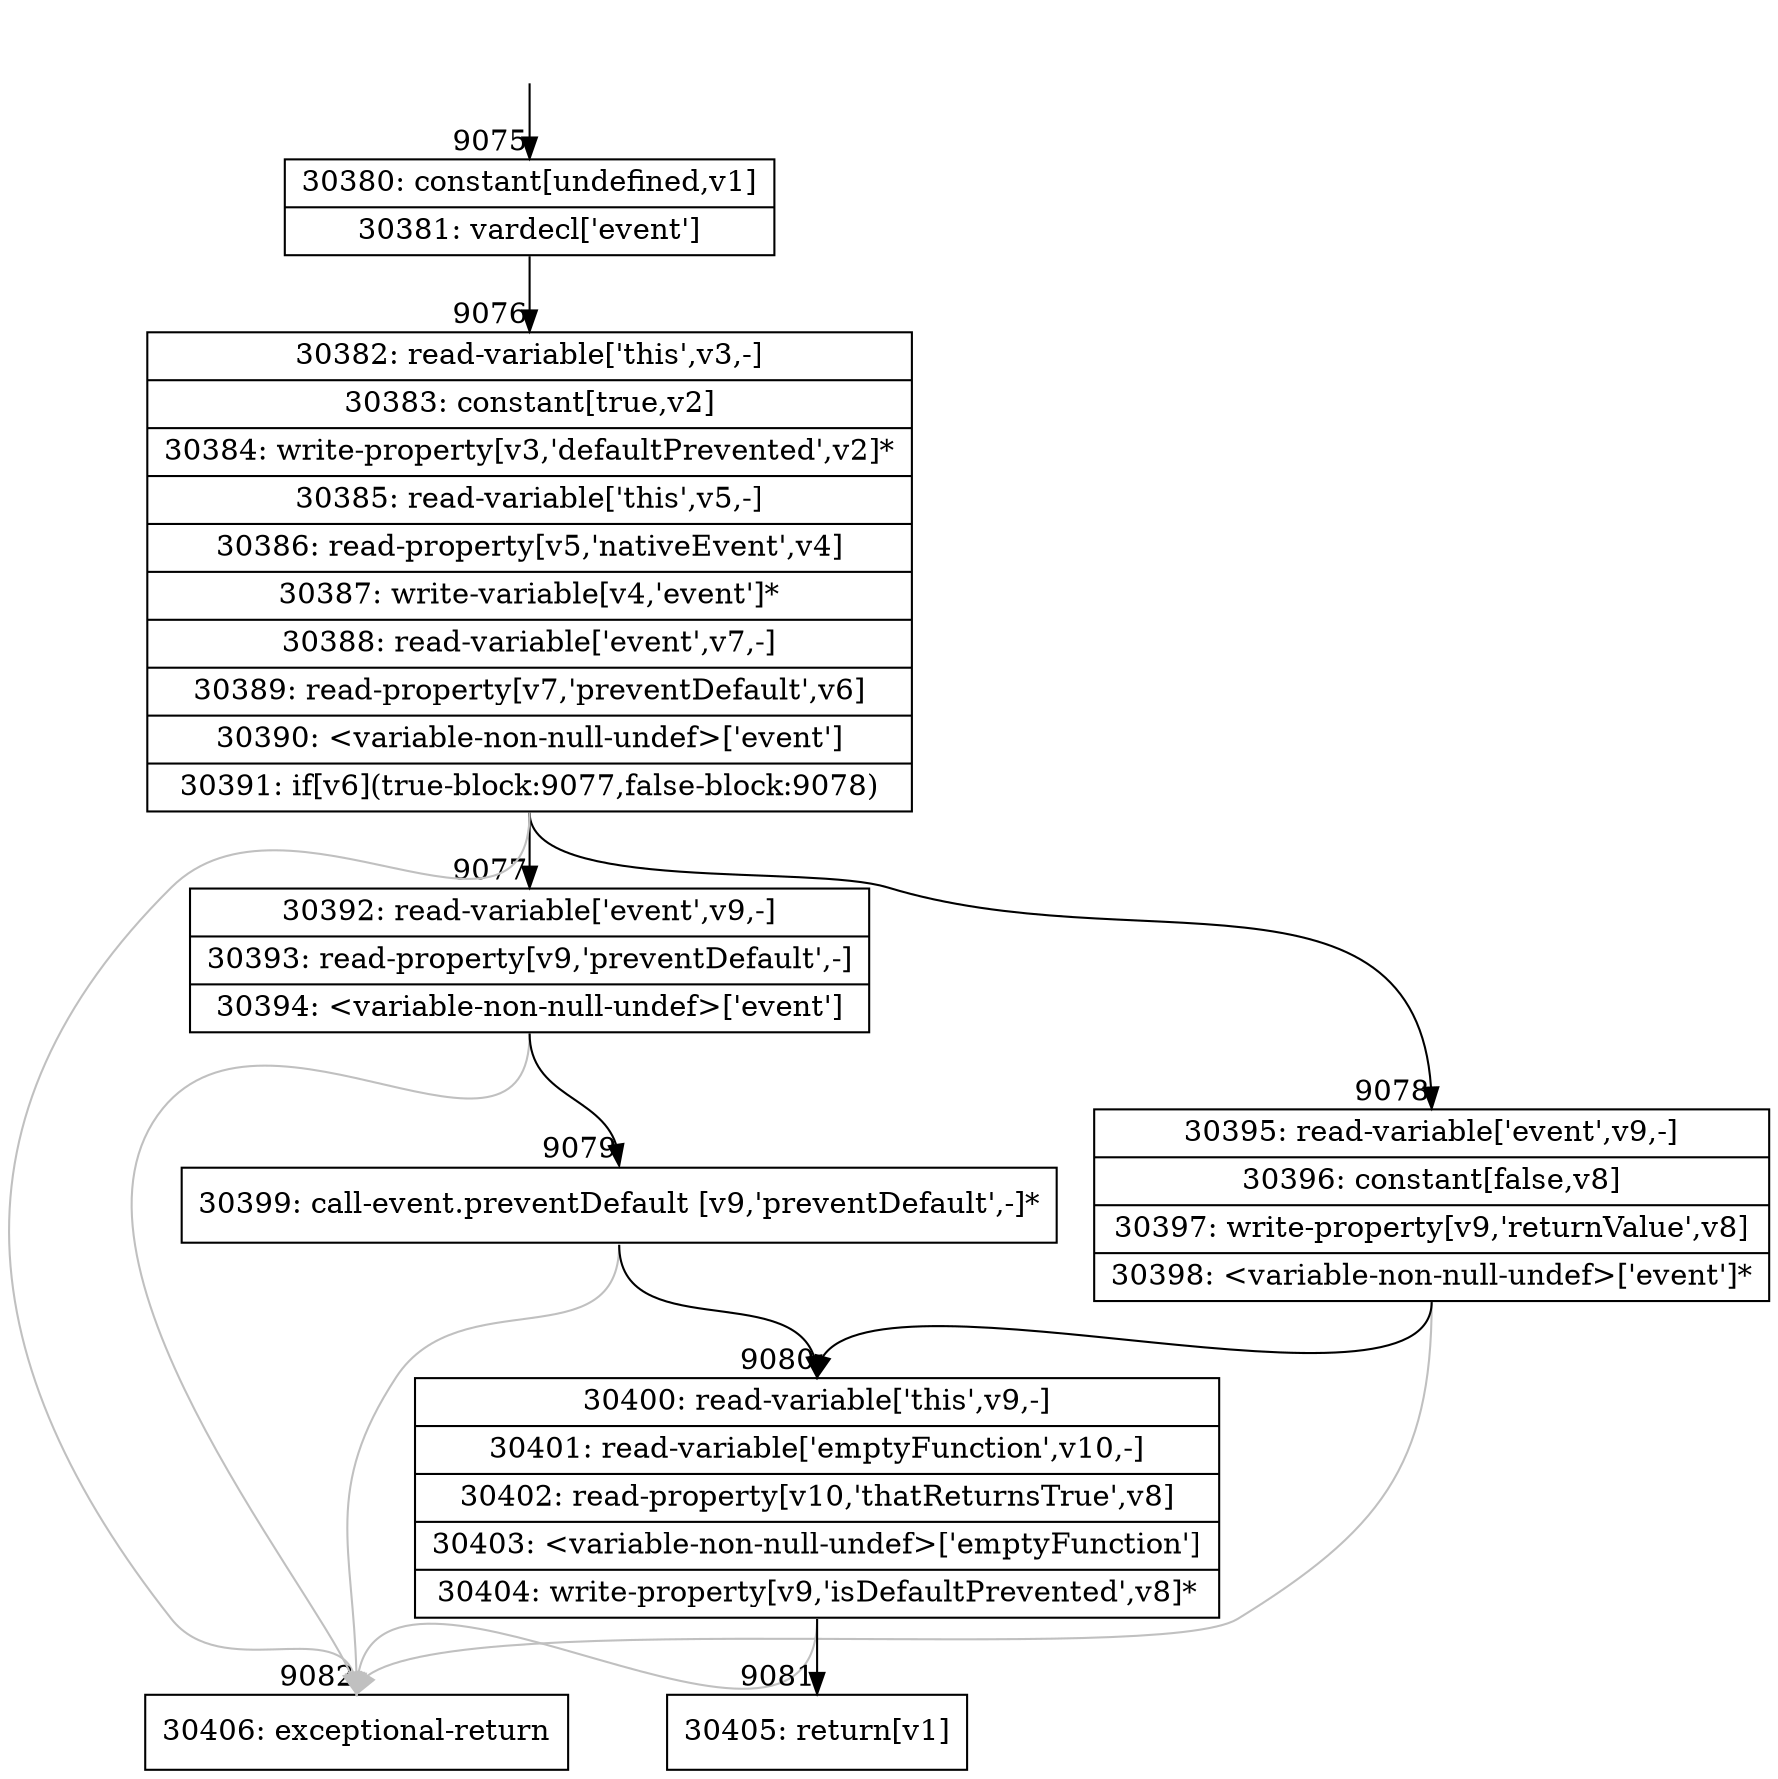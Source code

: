 digraph {
rankdir="TD"
BB_entry656[shape=none,label=""];
BB_entry656 -> BB9075 [tailport=s, headport=n, headlabel="    9075"]
BB9075 [shape=record label="{30380: constant[undefined,v1]|30381: vardecl['event']}" ] 
BB9075 -> BB9076 [tailport=s, headport=n, headlabel="      9076"]
BB9076 [shape=record label="{30382: read-variable['this',v3,-]|30383: constant[true,v2]|30384: write-property[v3,'defaultPrevented',v2]*|30385: read-variable['this',v5,-]|30386: read-property[v5,'nativeEvent',v4]|30387: write-variable[v4,'event']*|30388: read-variable['event',v7,-]|30389: read-property[v7,'preventDefault',v6]|30390: \<variable-non-null-undef\>['event']|30391: if[v6](true-block:9077,false-block:9078)}" ] 
BB9076 -> BB9077 [tailport=s, headport=n, headlabel="      9077"]
BB9076 -> BB9078 [tailport=s, headport=n, headlabel="      9078"]
BB9076 -> BB9082 [tailport=s, headport=n, color=gray, headlabel="      9082"]
BB9077 [shape=record label="{30392: read-variable['event',v9,-]|30393: read-property[v9,'preventDefault',-]|30394: \<variable-non-null-undef\>['event']}" ] 
BB9077 -> BB9079 [tailport=s, headport=n, headlabel="      9079"]
BB9077 -> BB9082 [tailport=s, headport=n, color=gray]
BB9078 [shape=record label="{30395: read-variable['event',v9,-]|30396: constant[false,v8]|30397: write-property[v9,'returnValue',v8]|30398: \<variable-non-null-undef\>['event']*}" ] 
BB9078 -> BB9080 [tailport=s, headport=n, headlabel="      9080"]
BB9078 -> BB9082 [tailport=s, headport=n, color=gray]
BB9079 [shape=record label="{30399: call-event.preventDefault [v9,'preventDefault',-]*}" ] 
BB9079 -> BB9080 [tailport=s, headport=n]
BB9079 -> BB9082 [tailport=s, headport=n, color=gray]
BB9080 [shape=record label="{30400: read-variable['this',v9,-]|30401: read-variable['emptyFunction',v10,-]|30402: read-property[v10,'thatReturnsTrue',v8]|30403: \<variable-non-null-undef\>['emptyFunction']|30404: write-property[v9,'isDefaultPrevented',v8]*}" ] 
BB9080 -> BB9081 [tailport=s, headport=n, headlabel="      9081"]
BB9080 -> BB9082 [tailport=s, headport=n, color=gray]
BB9081 [shape=record label="{30405: return[v1]}" ] 
BB9082 [shape=record label="{30406: exceptional-return}" ] 
//#$~ 16017
}
